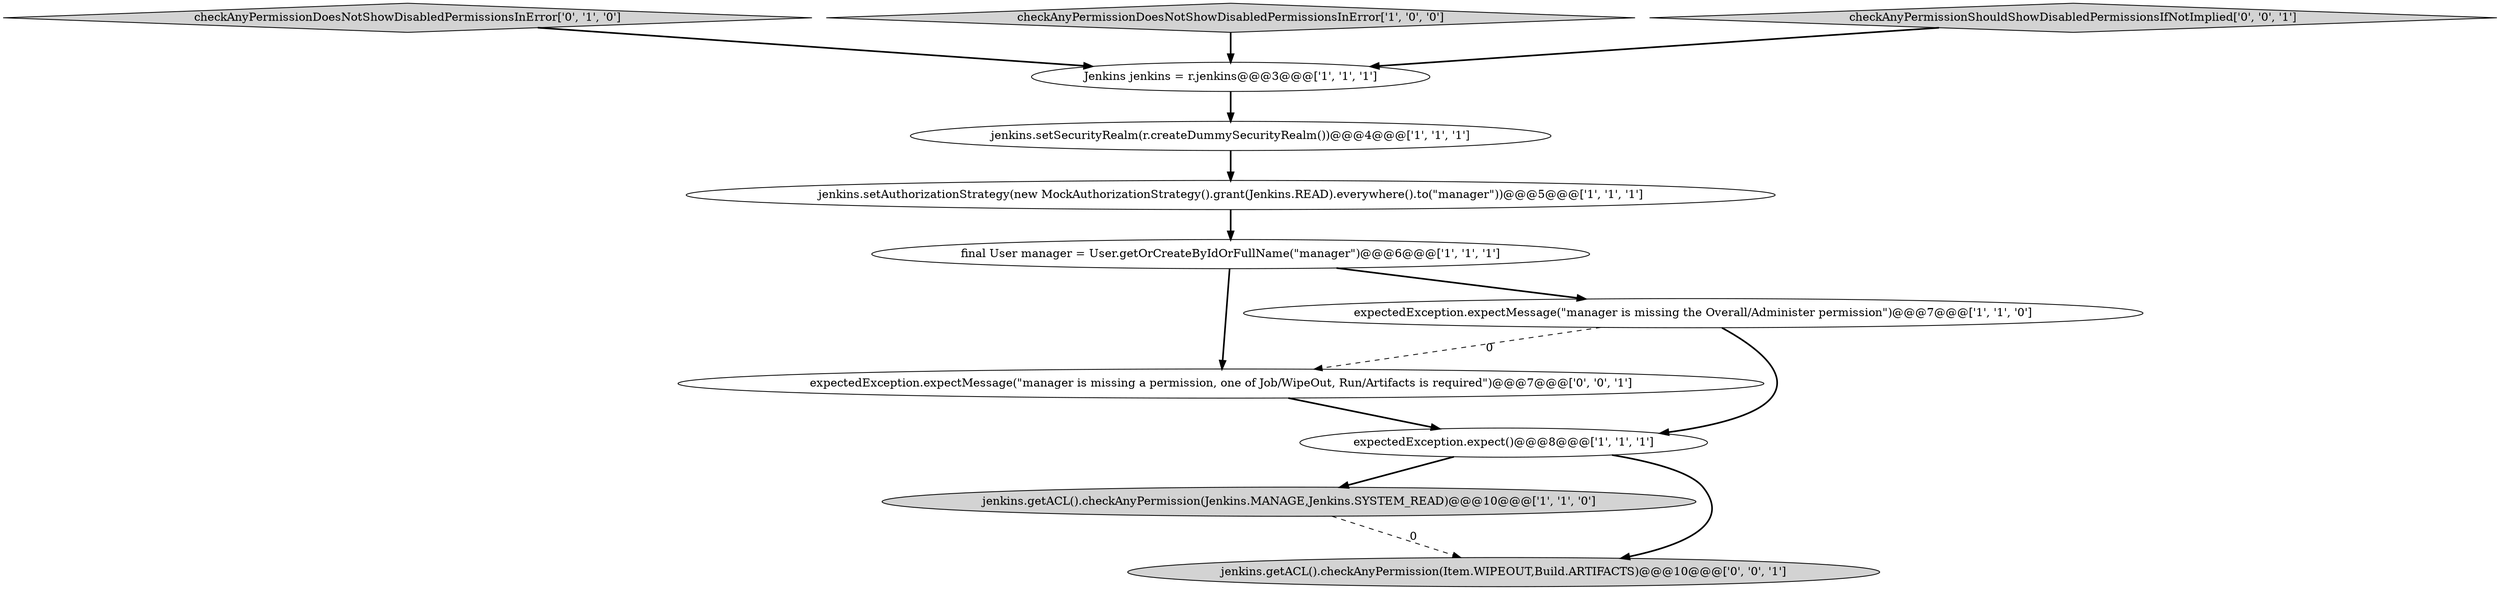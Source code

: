 digraph {
0 [style = filled, label = "Jenkins jenkins = r.jenkins@@@3@@@['1', '1', '1']", fillcolor = white, shape = ellipse image = "AAA0AAABBB1BBB"];
11 [style = filled, label = "expectedException.expectMessage(\"manager is missing a permission, one of Job/WipeOut, Run/Artifacts is required\")@@@7@@@['0', '0', '1']", fillcolor = white, shape = ellipse image = "AAA0AAABBB3BBB"];
2 [style = filled, label = "jenkins.getACL().checkAnyPermission(Jenkins.MANAGE,Jenkins.SYSTEM_READ)@@@10@@@['1', '1', '0']", fillcolor = lightgray, shape = ellipse image = "AAA0AAABBB1BBB"];
8 [style = filled, label = "checkAnyPermissionDoesNotShowDisabledPermissionsInError['0', '1', '0']", fillcolor = lightgray, shape = diamond image = "AAA0AAABBB2BBB"];
3 [style = filled, label = "jenkins.setAuthorizationStrategy(new MockAuthorizationStrategy().grant(Jenkins.READ).everywhere().to(\"manager\"))@@@5@@@['1', '1', '1']", fillcolor = white, shape = ellipse image = "AAA0AAABBB1BBB"];
7 [style = filled, label = "expectedException.expect()@@@8@@@['1', '1', '1']", fillcolor = white, shape = ellipse image = "AAA0AAABBB1BBB"];
5 [style = filled, label = "final User manager = User.getOrCreateByIdOrFullName(\"manager\")@@@6@@@['1', '1', '1']", fillcolor = white, shape = ellipse image = "AAA0AAABBB1BBB"];
9 [style = filled, label = "jenkins.getACL().checkAnyPermission(Item.WIPEOUT,Build.ARTIFACTS)@@@10@@@['0', '0', '1']", fillcolor = lightgray, shape = ellipse image = "AAA0AAABBB3BBB"];
4 [style = filled, label = "checkAnyPermissionDoesNotShowDisabledPermissionsInError['1', '0', '0']", fillcolor = lightgray, shape = diamond image = "AAA0AAABBB1BBB"];
10 [style = filled, label = "checkAnyPermissionShouldShowDisabledPermissionsIfNotImplied['0', '0', '1']", fillcolor = lightgray, shape = diamond image = "AAA0AAABBB3BBB"];
1 [style = filled, label = "expectedException.expectMessage(\"manager is missing the Overall/Administer permission\")@@@7@@@['1', '1', '0']", fillcolor = white, shape = ellipse image = "AAA0AAABBB1BBB"];
6 [style = filled, label = "jenkins.setSecurityRealm(r.createDummySecurityRealm())@@@4@@@['1', '1', '1']", fillcolor = white, shape = ellipse image = "AAA0AAABBB1BBB"];
8->0 [style = bold, label=""];
7->9 [style = bold, label=""];
6->3 [style = bold, label=""];
5->1 [style = bold, label=""];
3->5 [style = bold, label=""];
5->11 [style = bold, label=""];
2->9 [style = dashed, label="0"];
0->6 [style = bold, label=""];
1->7 [style = bold, label=""];
7->2 [style = bold, label=""];
1->11 [style = dashed, label="0"];
11->7 [style = bold, label=""];
10->0 [style = bold, label=""];
4->0 [style = bold, label=""];
}
